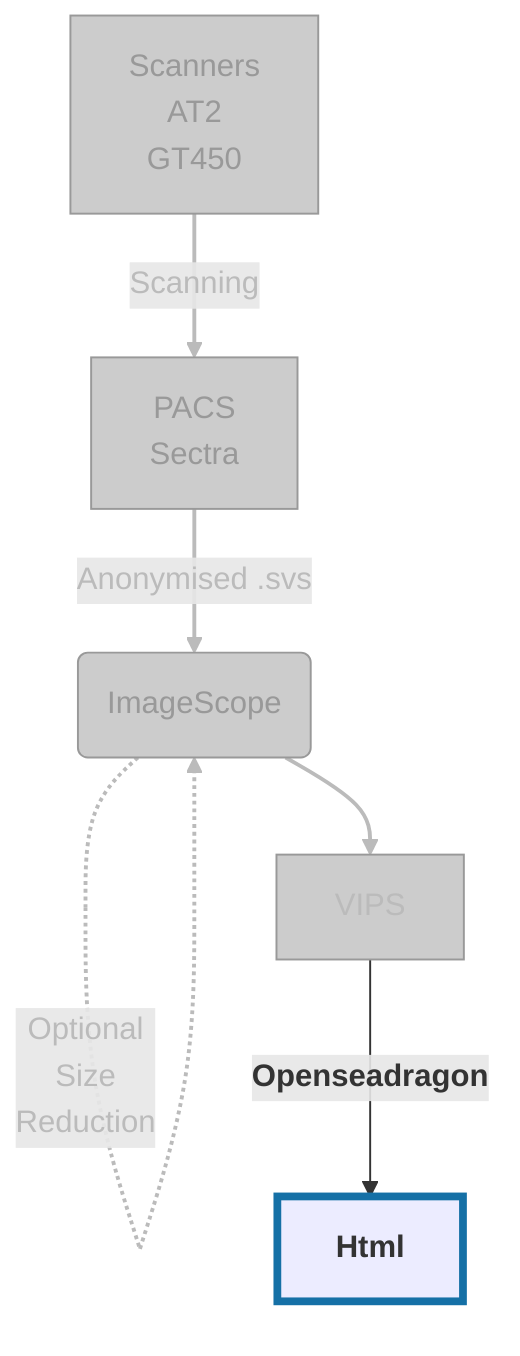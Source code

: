 graph TB

A[Scanners\nAT2\nGT450] --> |<span style='color:#bbb;'>Scanning</span>| B[PACS\nSectra]

B --> |<span style='color:#bbb;'>Anonymised .svs</span>| D(ImageScope)

D -.-> |<span style='color:#bbb;'>Optional\nSize\nReduction</span>| D

D --> E[<span style='color:#bbb;'>VIPS</span>]

E --> |<b>Openseadragon</b>| F[<b>Html</b>]


    %% style A fill:#ccc,stroke:#333,stroke-width:4px
    style A fill:#ccc,stroke:#999,color:#999
    style B fill:#ccc,stroke:#999,color:#999
    style D fill:#ccc,stroke:#999,color:#999
    style E fill:#ccc,stroke:#999,color:#999
    style F stroke-width:4px,stroke:#1570a6
    linkStyle 0 stroke:#bbb,stroke-width:2px;
    linkStyle 1 stroke:#bbb,stroke-width:2px;
    linkStyle 2 stroke:#bbb,stroke-width:2px;
    linkStyle 3 stroke:#bbb,stroke-width:2px;
    %% linkStyle 4 stroke:#bbb,stroke-width:2px;
